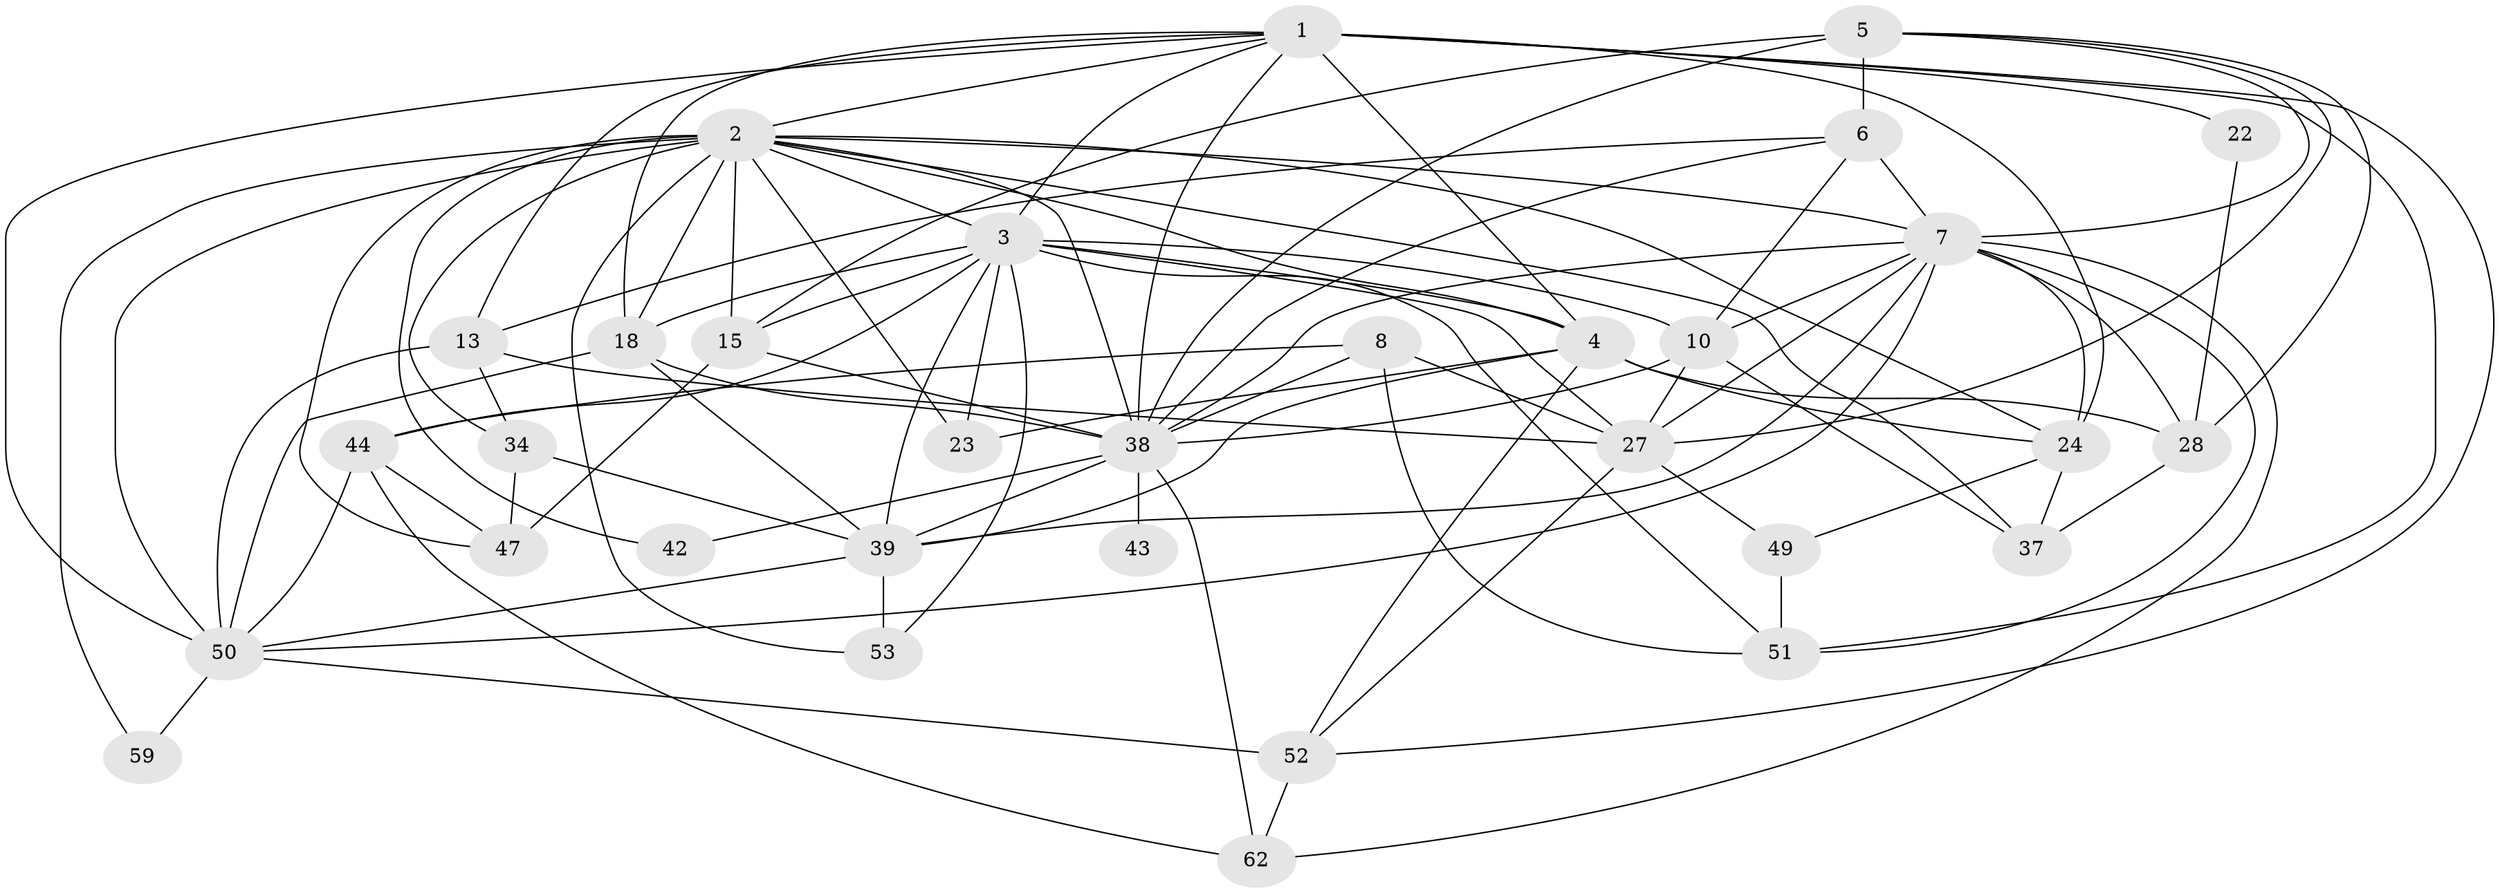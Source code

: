 // original degree distribution, {3: 0.2962962962962963, 7: 0.07407407407407407, 2: 0.13580246913580246, 4: 0.24691358024691357, 5: 0.14814814814814814, 6: 0.09876543209876543}
// Generated by graph-tools (version 1.1) at 2025/18/03/04/25 18:18:42]
// undirected, 32 vertices, 96 edges
graph export_dot {
graph [start="1"]
  node [color=gray90,style=filled];
  1 [super="+60+9"];
  2 [super="+20+33+11+21+14"];
  3 [super="+16+67"];
  4 [super="+73+12"];
  5 [super="+74+30"];
  6 [super="+26+54"];
  7 [super="+25+17"];
  8;
  10 [super="+61+40"];
  13;
  15 [super="+64"];
  18;
  22 [super="+63"];
  23;
  24 [super="+31+46"];
  27 [super="+29"];
  28 [super="+68"];
  34;
  37 [super="+57"];
  38 [super="+71+66"];
  39 [super="+48"];
  42;
  43;
  44 [super="+55"];
  47;
  49;
  50 [super="+75+56"];
  51 [super="+77"];
  52 [super="+58"];
  53;
  59;
  62;
  1 -- 24 [weight=3];
  1 -- 38;
  1 -- 2;
  1 -- 3;
  1 -- 4 [weight=2];
  1 -- 13;
  1 -- 50 [weight=2];
  1 -- 18;
  1 -- 52;
  1 -- 51 [weight=2];
  1 -- 22 [weight=2];
  2 -- 24;
  2 -- 18;
  2 -- 50 [weight=2];
  2 -- 53;
  2 -- 38 [weight=2];
  2 -- 59;
  2 -- 15;
  2 -- 3;
  2 -- 37;
  2 -- 42 [weight=2];
  2 -- 34;
  2 -- 4;
  2 -- 23;
  2 -- 7;
  2 -- 47;
  3 -- 4;
  3 -- 39;
  3 -- 15;
  3 -- 18;
  3 -- 51 [weight=2];
  3 -- 27;
  3 -- 44;
  3 -- 53;
  3 -- 23;
  3 -- 10;
  4 -- 23;
  4 -- 28;
  4 -- 39;
  4 -- 52;
  4 -- 24;
  5 -- 6;
  5 -- 7;
  5 -- 27;
  5 -- 28;
  5 -- 38 [weight=2];
  5 -- 15;
  6 -- 7 [weight=2];
  6 -- 10;
  6 -- 13;
  6 -- 38;
  7 -- 28;
  7 -- 24;
  7 -- 10 [weight=2];
  7 -- 38;
  7 -- 39;
  7 -- 50;
  7 -- 51;
  7 -- 27;
  7 -- 62;
  8 -- 51;
  8 -- 27;
  8 -- 44;
  8 -- 38;
  10 -- 37;
  10 -- 38;
  10 -- 27;
  13 -- 34;
  13 -- 27;
  13 -- 50;
  15 -- 47;
  15 -- 38;
  18 -- 50;
  18 -- 39;
  18 -- 38;
  22 -- 28;
  24 -- 49;
  24 -- 37;
  27 -- 49;
  27 -- 52;
  28 -- 37;
  34 -- 47;
  34 -- 39;
  38 -- 62;
  38 -- 39;
  38 -- 42;
  38 -- 43 [weight=2];
  39 -- 53;
  39 -- 50;
  44 -- 62;
  44 -- 47;
  44 -- 50;
  49 -- 51;
  50 -- 59;
  50 -- 52;
  52 -- 62;
}
